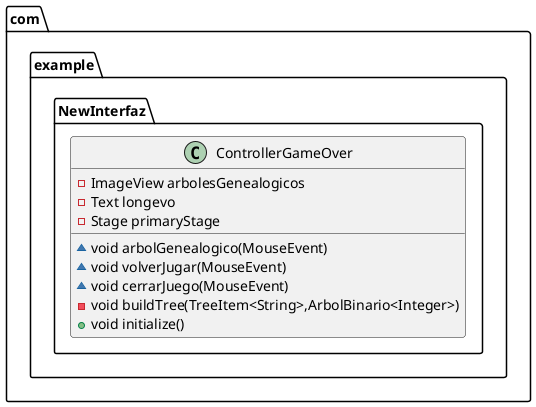@startuml
class com.example.NewInterfaz.ControllerGameOver {
- ImageView arbolesGenealogicos
- Text longevo
- Stage primaryStage
~ void arbolGenealogico(MouseEvent)
~ void volverJugar(MouseEvent)
~ void cerrarJuego(MouseEvent)
- void buildTree(TreeItem<String>,ArbolBinario<Integer>)
+ void initialize()
}


@enduml